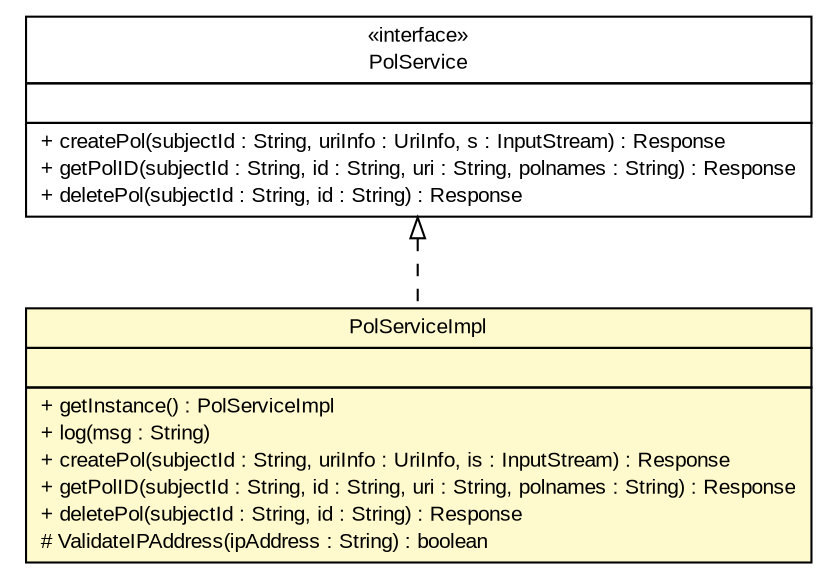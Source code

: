 #!/usr/local/bin/dot
#
# Class diagram 
# Generated by UmlGraph version 4.6 (http://www.spinellis.gr/sw/umlgraph)
#

digraph G {
	edge [fontname="arial",fontsize=10,labelfontname="arial",labelfontsize=10];
	node [fontname="arial",fontsize=10,shape=plaintext];
	// org.opentox.pol.PolServiceImpl
	c146 [label=<<table border="0" cellborder="1" cellspacing="0" cellpadding="2" port="p" bgcolor="lemonChiffon" href="./PolServiceImpl.html">
		<tr><td><table border="0" cellspacing="0" cellpadding="1">
			<tr><td> PolServiceImpl </td></tr>
		</table></td></tr>
		<tr><td><table border="0" cellspacing="0" cellpadding="1">
			<tr><td align="left">  </td></tr>
		</table></td></tr>
		<tr><td><table border="0" cellspacing="0" cellpadding="1">
			<tr><td align="left"> + getInstance() : PolServiceImpl </td></tr>
			<tr><td align="left"> + log(msg : String) </td></tr>
			<tr><td align="left"> + createPol(subjectId : String, uriInfo : UriInfo, is : InputStream) : Response </td></tr>
			<tr><td align="left"> + getPolID(subjectId : String, id : String, uri : String, polnames : String) : Response </td></tr>
			<tr><td align="left"> + deletePol(subjectId : String, id : String) : Response </td></tr>
			<tr><td align="left"> # ValidateIPAddress(ipAddress : String) : boolean </td></tr>
		</table></td></tr>
		</table>>, fontname="arial", fontcolor="black", fontsize=10.0];
	// org.opentox.pol.PolService
	c147 [label=<<table border="0" cellborder="1" cellspacing="0" cellpadding="2" port="p" href="./PolService.html">
		<tr><td><table border="0" cellspacing="0" cellpadding="1">
			<tr><td> &laquo;interface&raquo; </td></tr>
			<tr><td> PolService </td></tr>
		</table></td></tr>
		<tr><td><table border="0" cellspacing="0" cellpadding="1">
			<tr><td align="left">  </td></tr>
		</table></td></tr>
		<tr><td><table border="0" cellspacing="0" cellpadding="1">
			<tr><td align="left"> + createPol(subjectId : String, uriInfo : UriInfo, s : InputStream) : Response </td></tr>
			<tr><td align="left"> + getPolID(subjectId : String, id : String, uri : String, polnames : String) : Response </td></tr>
			<tr><td align="left"> + deletePol(subjectId : String, id : String) : Response </td></tr>
		</table></td></tr>
		</table>>, fontname="arial", fontcolor="black", fontsize=10.0];
	//org.opentox.pol.PolServiceImpl implements org.opentox.pol.PolService
	c147:p -> c146:p [dir=back,arrowtail=empty,style=dashed];
}

